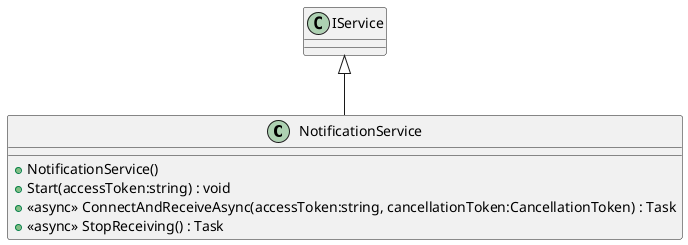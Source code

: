 @startuml
class NotificationService {
    + NotificationService()
    + Start(accessToken:string) : void
    + <<async>> ConnectAndReceiveAsync(accessToken:string, cancellationToken:CancellationToken) : Task
    + <<async>> StopReceiving() : Task
}
IService <|-- NotificationService
@enduml
